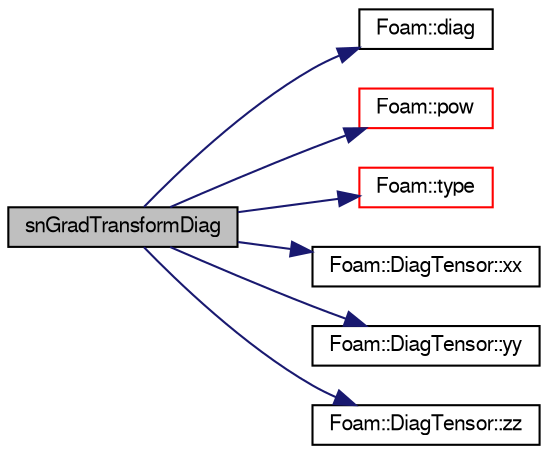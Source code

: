 digraph "snGradTransformDiag"
{
  bgcolor="transparent";
  edge [fontname="FreeSans",fontsize="10",labelfontname="FreeSans",labelfontsize="10"];
  node [fontname="FreeSans",fontsize="10",shape=record];
  rankdir="LR";
  Node1 [label="snGradTransformDiag",height=0.2,width=0.4,color="black", fillcolor="grey75", style="filled" fontcolor="black"];
  Node1 -> Node2 [color="midnightblue",fontsize="10",style="solid",fontname="FreeSans"];
  Node2 [label="Foam::diag",height=0.2,width=0.4,color="black",URL="$a10237.html#a8cdb0ba0633c91ed7041368519cd217c"];
  Node1 -> Node3 [color="midnightblue",fontsize="10",style="solid",fontname="FreeSans"];
  Node3 [label="Foam::pow",height=0.2,width=0.4,color="red",URL="$a10237.html#a7500c8e9d27a442adc75e287de074c7c"];
  Node1 -> Node4 [color="midnightblue",fontsize="10",style="solid",fontname="FreeSans"];
  Node4 [label="Foam::type",height=0.2,width=0.4,color="red",URL="$a10237.html#aec48583af672626378f501eb9fc32cd1",tooltip="Return the file type: DIRECTORY or FILE. "];
  Node1 -> Node5 [color="midnightblue",fontsize="10",style="solid",fontname="FreeSans"];
  Node5 [label="Foam::DiagTensor::xx",height=0.2,width=0.4,color="black",URL="$a00496.html#adefeff2f0e457c0e62a5e9d1292e3569"];
  Node1 -> Node6 [color="midnightblue",fontsize="10",style="solid",fontname="FreeSans"];
  Node6 [label="Foam::DiagTensor::yy",height=0.2,width=0.4,color="black",URL="$a00496.html#a1fabd792063b2f2c0c53693512a5baeb"];
  Node1 -> Node7 [color="midnightblue",fontsize="10",style="solid",fontname="FreeSans"];
  Node7 [label="Foam::DiagTensor::zz",height=0.2,width=0.4,color="black",URL="$a00496.html#ad557e07a1361f2a9875b25deead0beb8"];
}
